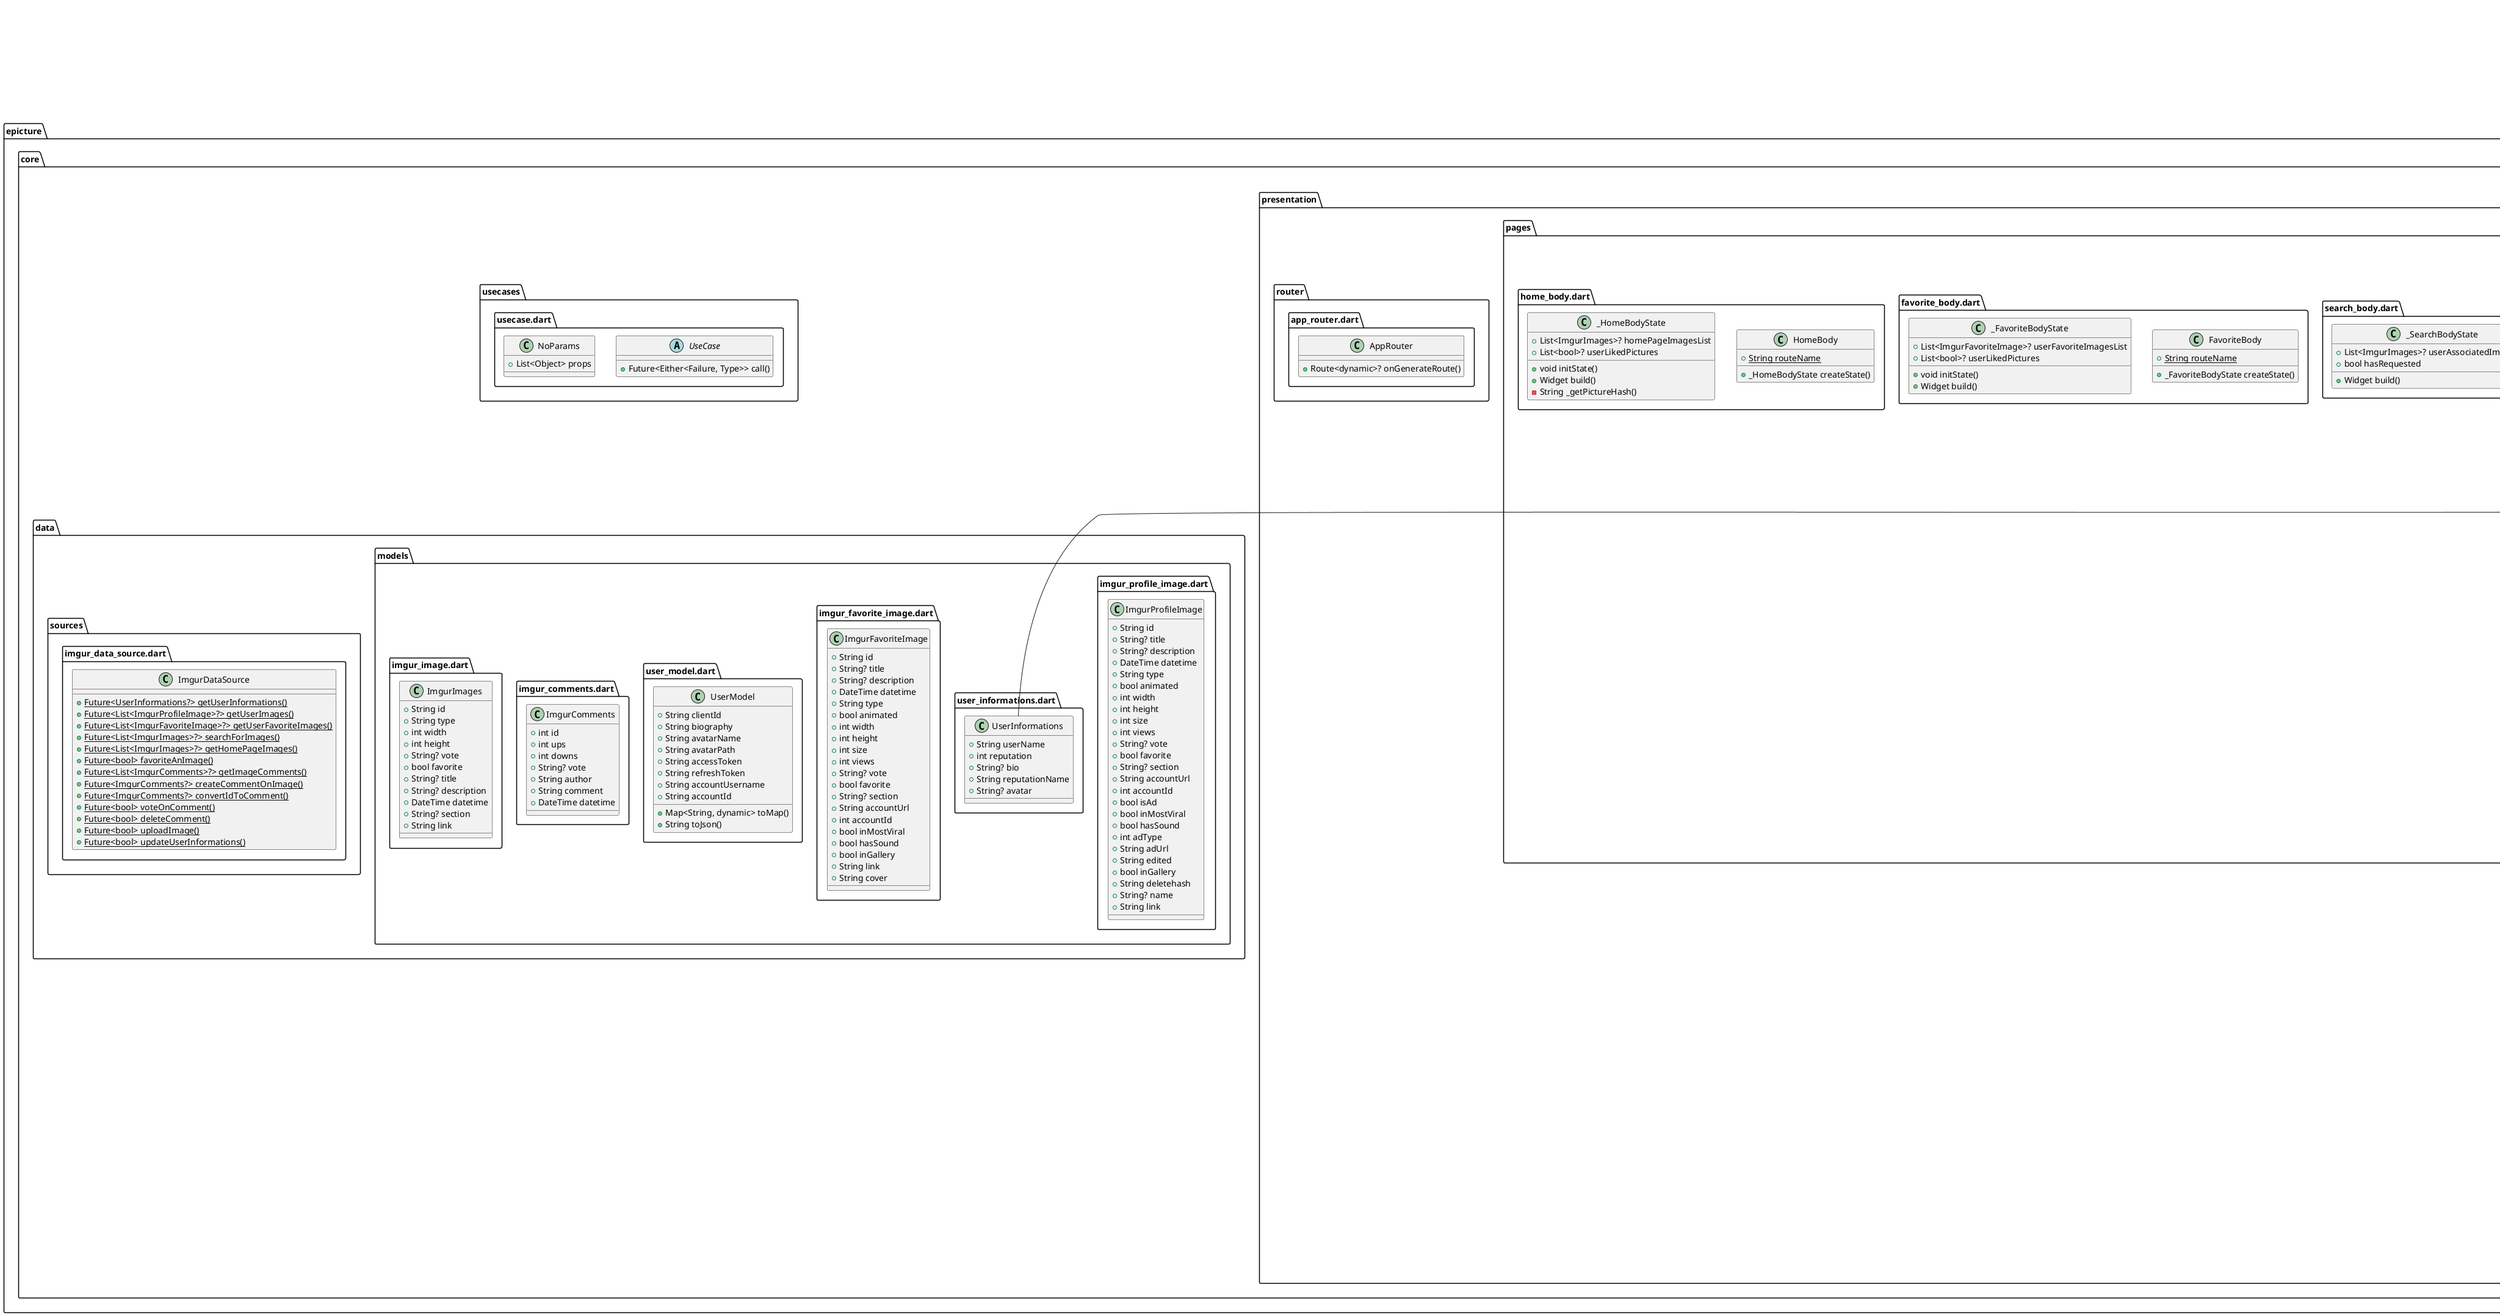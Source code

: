 @startuml Epicture
set namespaceSeparator ::

class "epicture::core::utils::assets.dart::Assets" {
}

class "epicture::core::utils::utils.dart::Utils" {
  {static} +void moveToImagePage()
  {static} +void showAlertDialog()
  {static} +String getTimeDifference()
  {static} +void showSnackbar()
}

class "epicture::core::utils::constants.dart::Constants" {
  {static} +List<Widget> pages
  {static} +List<Color> epictureTextGradient
  {static} +String clientId
  {static} +String baseUrl
  {static} +String getUserInformationsURL
  {static} +String uploadImageURL
  {static} +String getUserImagesURL
  {static} +String generateAccessTokenURL
  {static} +String getAccountSettingsURL
  {static} +String createCommentURL
  {static} +String getHomePageImages
  {static} +String loginURL
  {static} +String commentChangeURL()
  {static} +String changeAccountSettingsURL()
  {static} +String voteOnCommentURL()
  {static} +String getUserFavoriteImagesURL()
  {static} +String getImageCommentsURL()
  {static} +String searchImagesURL()
  {static} +String getFavoriteAnImageURL()
}

class "epicture::core::data::models::imgur_profile_image.dart::ImgurProfileImage" {
  +String id
  +String? title
  +String? description
  +DateTime datetime
  +String type
  +bool animated
  +int width
  +int height
  +int size
  +int views
  +String? vote
  +bool favorite
  +String? section
  +String accountUrl
  +int accountId
  +bool isAd
  +bool inMostViral
  +bool hasSound
  +int adType
  +String adUrl
  +String edited
  +bool inGallery
  +String deletehash
  +String? name
  +String link
}

class "epicture::core::data::models::user_informations.dart::UserInformations" {
  +String userName
  +int reputation
  +String? bio
  +String reputationName
  +String? avatar
}

class "epicture::core::data::models::imgur_favorite_image.dart::ImgurFavoriteImage" {
  +String id
  +String? title
  +String? description
  +DateTime datetime
  +String type
  +bool animated
  +int width
  +int height
  +int size
  +int views
  +String? vote
  +bool favorite
  +String? section
  +String accountUrl
  +int accountId
  +bool inMostViral
  +bool hasSound
  +bool inGallery
  +String link
  +String cover
}

class "epicture::core::data::models::user_model.dart::UserModel" {
  +String clientId
  +String biography
  +String avatarName
  +String avatarPath
  +String accessToken
  +String refreshToken
  +String accountUsername
  +String accountId
  +Map<String, dynamic> toMap()
  +String toJson()
}

class "epicture::core::data::models::imgur_comments.dart::ImgurComments" {
  +int id
  +int ups
  +int downs
  +String? vote
  +String author
  +String comment
  +DateTime datetime
}

class "epicture::core::data::models::imgur_image.dart::ImgurImages" {
  +String id
  +String type
  +int width
  +int height
  +String? vote
  +bool favorite
  +String? title
  +String? description
  +DateTime datetime
  +String? section
  +String link
}

class "epicture::core::data::sources::imgur_data_source.dart::ImgurDataSource" {
  {static} +Future<UserInformations?> getUserInformations()
  {static} +Future<List<ImgurProfileImage>?> getUserImages()
  {static} +Future<List<ImgurFavoriteImage>?> getUserFavoriteImages()
  {static} +Future<List<ImgurImages>?> searchForImages()
  {static} +Future<List<ImgurImages>?> getHomePageImages()
  {static} +Future<bool> favoriteAnImage()
  {static} +Future<List<ImgurComments>?> getImageComments()
  {static} +Future<ImgurComments?> createCommentOnImage()
  {static} +Future<ImgurComments?> convertIdToComment()
  {static} +Future<bool> voteOnComment()
  {static} +Future<bool> deleteComment()
  {static} +Future<bool> uploadImage()
  {static} +Future<bool> updateUserInformations()
}

abstract class "epicture::core::error::failure.dart::Failure" {
  -List<dynamic> _args
  +List<Object?> props
  +String toMessage()
}

class "epicture::core::error::failure.dart::ServerFailure" {
  +String? message
  +List<Object?> props
}

class "epicture::core::error::failure.dart::CacheFailure" {
  +String? message
  +List<Object?> props
}

class "epicture::core::error::failure.dart::PermissionFailure" {
  +String message
  +List<Object> props
}

class "epicture::core::error::exception.dart::ServerException" {
  +String? message
}

"dart::core::Exception" <|-- "epicture::core::error::exception.dart::ServerException"

class "epicture::core::error::exception.dart::CacheException" {
  +String? message
}

"dart::core::Exception" <|-- "epicture::core::error::exception.dart::CacheException"

class "epicture::core::error::exception.dart::UserNotFoundException" {
  +String? message
}

"dart::core::Exception" <|-- "epicture::core::error::exception.dart::UserNotFoundException"

class "epicture::core::error::exception.dart::TicketNotFoundException" {
  +String? message
}

"dart::core::Exception" <|-- "epicture::core::error::exception.dart::TicketNotFoundException"

class "epicture::core::domain::entities::user_entity.dart::UserEntity" {
  +String accessToken
  +String refreshToken
  +String accountUsername
  +String accountId
  +List<Object> props
}

class "epicture::core::presentation::app::app_bloc_observer.dart::AppBlocObserver" {
  +void onChange()
  +void onError()
}

class "epicture::core::presentation::app::app.dart::App" {
  +ThemeData theme
  +Widget build()
}

"epicture::core::presentation::app::app.dart::App" o-- "flutter::src::material::theme_data.dart::ThemeData"

class "epicture::core::presentation::pages::image_page.dart::ImagePageArguments" {
  +String id
  +String type
  +int width
  +int height
  +String? vote
  +bool favorite
  +String? title
  +String? description
  +DateTime datetime
  +String? section
  +String link
}

class "epicture::core::presentation::pages::image_page.dart::ImagePage" {
  +ImagePageArguments image
  {static} +String routeName
  +_ImagePageState createState()
}

"epicture::core::presentation::pages::image_page.dart::ImagePage" o-- "epicture::core::presentation::pages::image_page.dart::ImagePageArguments"

class "epicture::core::presentation::pages::image_page.dart::_ImagePageState" {
  +List<ImgurComments>? imageCommentsList
  -TextEditingController _controller
  +void initState()
  +Widget build()
  -String _getPictureHash()
}

"epicture::core::presentation::pages::image_page.dart::_ImagePageState" o-- "flutter::src::widgets::editable_text.dart::TextEditingController"

class "epicture::core::presentation::pages::image_page.dart::ImageCommentList" {
  +List<ImgurComments>? imageCommentsList
  +State<ImageCommentList> createState()
}

class "epicture::core::presentation::pages::image_page.dart::_ImageCommentListState" {
  +Widget build()
  -void _updateImageList()
}

class "epicture::core::presentation::pages::image_page.dart::SingleCommentWidget" {
  +List<ImgurComments>? imageCommentsList
  +void Function(int) updateImageList
  +int index
  +State<SingleCommentWidget> createState()
}

"epicture::core::presentation::pages::image_page.dart::SingleCommentWidget" o-- "null::void Function(int)"

class "epicture::core::presentation::pages::image_page.dart::_SingleCommentWidgetState" {
  +bool hasUpVoted
  +bool hasDownVoted
  +UserLoadedState? state
  +bool isAuthor
  +Widget build()
  -void _deleteComment()
  -void _setupIsAuthor()
}

"epicture::core::presentation::pages::image_page.dart::_SingleCommentWidgetState" o-- "epicture::core::presentation::bloc::user_bloc::user_bloc.dart::UserLoadedState"

class "epicture::core::presentation::pages::upload_body.dart::UploadBody" {
  +_UploadBodyState createState()
}

class "epicture::core::presentation::pages::upload_body.dart::_UploadBodyState" {
  -ImagePicker _picker
  +File? previewImage
  +Widget build()
  -void _removeImageFromBody()
}

"epicture::core::presentation::pages::upload_body.dart::_UploadBodyState" o-- "image_picker::image_picker.dart::ImagePicker"
"epicture::core::presentation::pages::upload_body.dart::_UploadBodyState" o-- "dart::io::File"

class "epicture::core::presentation::pages::upload_body.dart::ImagePreview" {
  +File previewImage
  +void Function() removeImageCallback
  +State<ImagePreview> createState()
}

"epicture::core::presentation::pages::upload_body.dart::ImagePreview" o-- "dart::io::File"
"epicture::core::presentation::pages::upload_body.dart::ImagePreview" o-- "null::void Function()"

class "epicture::core::presentation::pages::upload_body.dart::_ImagePreviewState" {
  +String? imageTitle
  +String? imageDescription
  +Widget build()
}

class "epicture::core::presentation::pages::login_page.dart::LoginPage" {
  {static} +String routeName
  +_LoginPageState createState()
}

class "epicture::core::presentation::pages::login_page.dart::_LoginPageState" {
  +FlutterWebviewPlugin webView
  +UserEntity? userInformations
  -BuildContext? _context
  +void initState()
  -void _notifyBloc()
  +Widget build()
}

"epicture::core::presentation::pages::login_page.dart::_LoginPageState" o-- "flutter_webview_plugin::src::base.dart::FlutterWebviewPlugin"
"epicture::core::presentation::pages::login_page.dart::_LoginPageState" o-- "epicture::core::domain::entities::user_entity.dart::UserEntity"
"epicture::core::presentation::pages::login_page.dart::_LoginPageState" o-- "flutter::src::widgets::framework.dart::BuildContext"

class "epicture::core::presentation::pages::profile_body.dart::ProfileBody" {
  {static} +String routeName
  +_ProfileBodyState createState()
}

class "epicture::core::presentation::pages::profile_body.dart::_ProfileBodyState" {
  +UserInformations? userInformations
  +List<ImgurProfileImage>? userImagesList
  +bool isEditing
  +String? newUsername
  +String? newDescription
  +void initState()
  +Widget build()
  +Future<void> changeUsernameSettings()
  -String _getUsername()
  -String _getReputationName()
  -String _getBiography()
  -String _getReputation()
}

"epicture::core::presentation::pages::profile_body.dart::_ProfileBodyState" o-- "epicture::core::data::models::user_informations.dart::UserInformations"

class "epicture::core::presentation::pages::home_page.dart::HomePage" {
  {static} +String routeName
  +_HomePageState createState()
}

class "epicture::core::presentation::pages::home_page.dart::_HomePageState" {
  +int selectedIndex
  +Widget build()
  -void _updateWidget()
}

class "epicture::core::presentation::pages::home_page.dart::EpictureBottomAppBar" {
  +int selectedIndex
  +dynamic Function(int) updateCallback
  +_EpictureBottomAppBarState createState()
}

"epicture::core::presentation::pages::home_page.dart::EpictureBottomAppBar" o-- "null::dynamic Function(int)"

class "epicture::core::presentation::pages::home_page.dart::_EpictureBottomAppBarState" {
  +List<BottomNavigationBarItem> bottomNavigationBarItemList
  +Widget build()
  -void _onItemTapped()
}

class "epicture::core::presentation::pages::search_body.dart::SearchBody" {
  {static} +String routeName
  +_SearchBodyState createState()
}

class "epicture::core::presentation::pages::search_body.dart::_SearchBodyState" {
  +List<ImgurImages>? userAssociatedImageList
  +bool hasRequested
  +Widget build()
}

class "epicture::core::presentation::pages::favorite_body.dart::FavoriteBody" {
  {static} +String routeName
  +_FavoriteBodyState createState()
}

class "epicture::core::presentation::pages::favorite_body.dart::_FavoriteBodyState" {
  +List<ImgurFavoriteImage>? userFavoriteImagesList
  +List<bool>? userLikedPictures
  +void initState()
  +Widget build()
}

class "epicture::core::presentation::pages::home_body.dart::HomeBody" {
  {static} +String routeName
  +_HomeBodyState createState()
}

class "epicture::core::presentation::pages::home_body.dart::_HomeBodyState" {
  +List<ImgurImages>? homePageImagesList
  +List<bool>? userLikedPictures
  +void initState()
  +Widget build()
  -String _getPictureHash()
}

class "epicture::core::presentation::bloc::profile_gallery_bloc::profile_gallery_bloc.dart::ProfileGalleryBloc" {
  +Stream<ProfileGalleryBlocState> mapEventToState()
  -Stream<ProfileGalleryBlocState> _fetchProfileGalleryPictureEventToState()
}

abstract class "epicture::core::presentation::bloc::profile_gallery_bloc::profile_gallery_bloc.dart::ProfileGalleryBlocEvent" {
  +List<Object> props
}

class "epicture::core::presentation::bloc::profile_gallery_bloc::profile_gallery_bloc.dart::FetchProfileGalleryPictureEvent" {
  +String accessToken
  +List<Object> props
}

abstract class "epicture::core::presentation::bloc::profile_gallery_bloc::profile_gallery_bloc.dart::ProfileGalleryBlocState" {
  +List<Object> props
}

class "epicture::core::presentation::bloc::profile_gallery_bloc::profile_gallery_bloc.dart::ProfileGalleryBlocInitialState" {
}

class "epicture::core::presentation::bloc::profile_gallery_bloc::profile_gallery_bloc.dart::FetchProfileGalleryPictureLoading" {
}

class "epicture::core::presentation::bloc::profile_gallery_bloc::profile_gallery_bloc.dart::FetchProfileGalleryPictureFailure" {
}

class "epicture::core::presentation::bloc::profile_gallery_bloc::profile_gallery_bloc.dart::FetchProfileGalleryPictureSuccess" {
  +List<ImgurProfileImage>? userImagesList
}

class "epicture::core::presentation::bloc::user_bloc::user_bloc.dart::UserBloc" {
  +Stream<UserState> mapEventToState()
}

abstract class "epicture::core::presentation::bloc::user_bloc::user_bloc.dart::UserEvent" {
  +List<Object> props
}

class "epicture::core::presentation::bloc::user_bloc::user_bloc.dart::FetchUserInformationsEvent" {
  +UserEntity user
  +List<Object> props
}

"epicture::core::presentation::bloc::user_bloc::user_bloc.dart::FetchUserInformationsEvent" o-- "epicture::core::domain::entities::user_entity.dart::UserEntity"

abstract class "epicture::core::presentation::bloc::user_bloc::user_bloc.dart::UserState" {
  +List<Object> props
}

class "epicture::core::presentation::bloc::user_bloc::user_bloc.dart::UserInitialState" {
}

class "epicture::core::presentation::bloc::user_bloc::user_bloc.dart::UserLoadedState" {
  +UserEntity user
  +List<Object> props
}

"epicture::core::presentation::bloc::user_bloc::user_bloc.dart::UserLoadedState" o-- "epicture::core::domain::entities::user_entity.dart::UserEntity"

class "epicture::core::presentation::bloc::user_bloc::user_bloc.dart::UserLoadingFailureState" {
}

class "epicture::core::presentation::router::app_router.dart::AppRouter" {
  +Route<dynamic>? onGenerateRoute()
}

abstract class "epicture::core::usecases::usecase.dart::UseCase" {
  +Future<Either<Failure, Type>> call()
}

class "epicture::core::usecases::usecase.dart::NoParams" {
  +List<Object> props
}


@enduml
